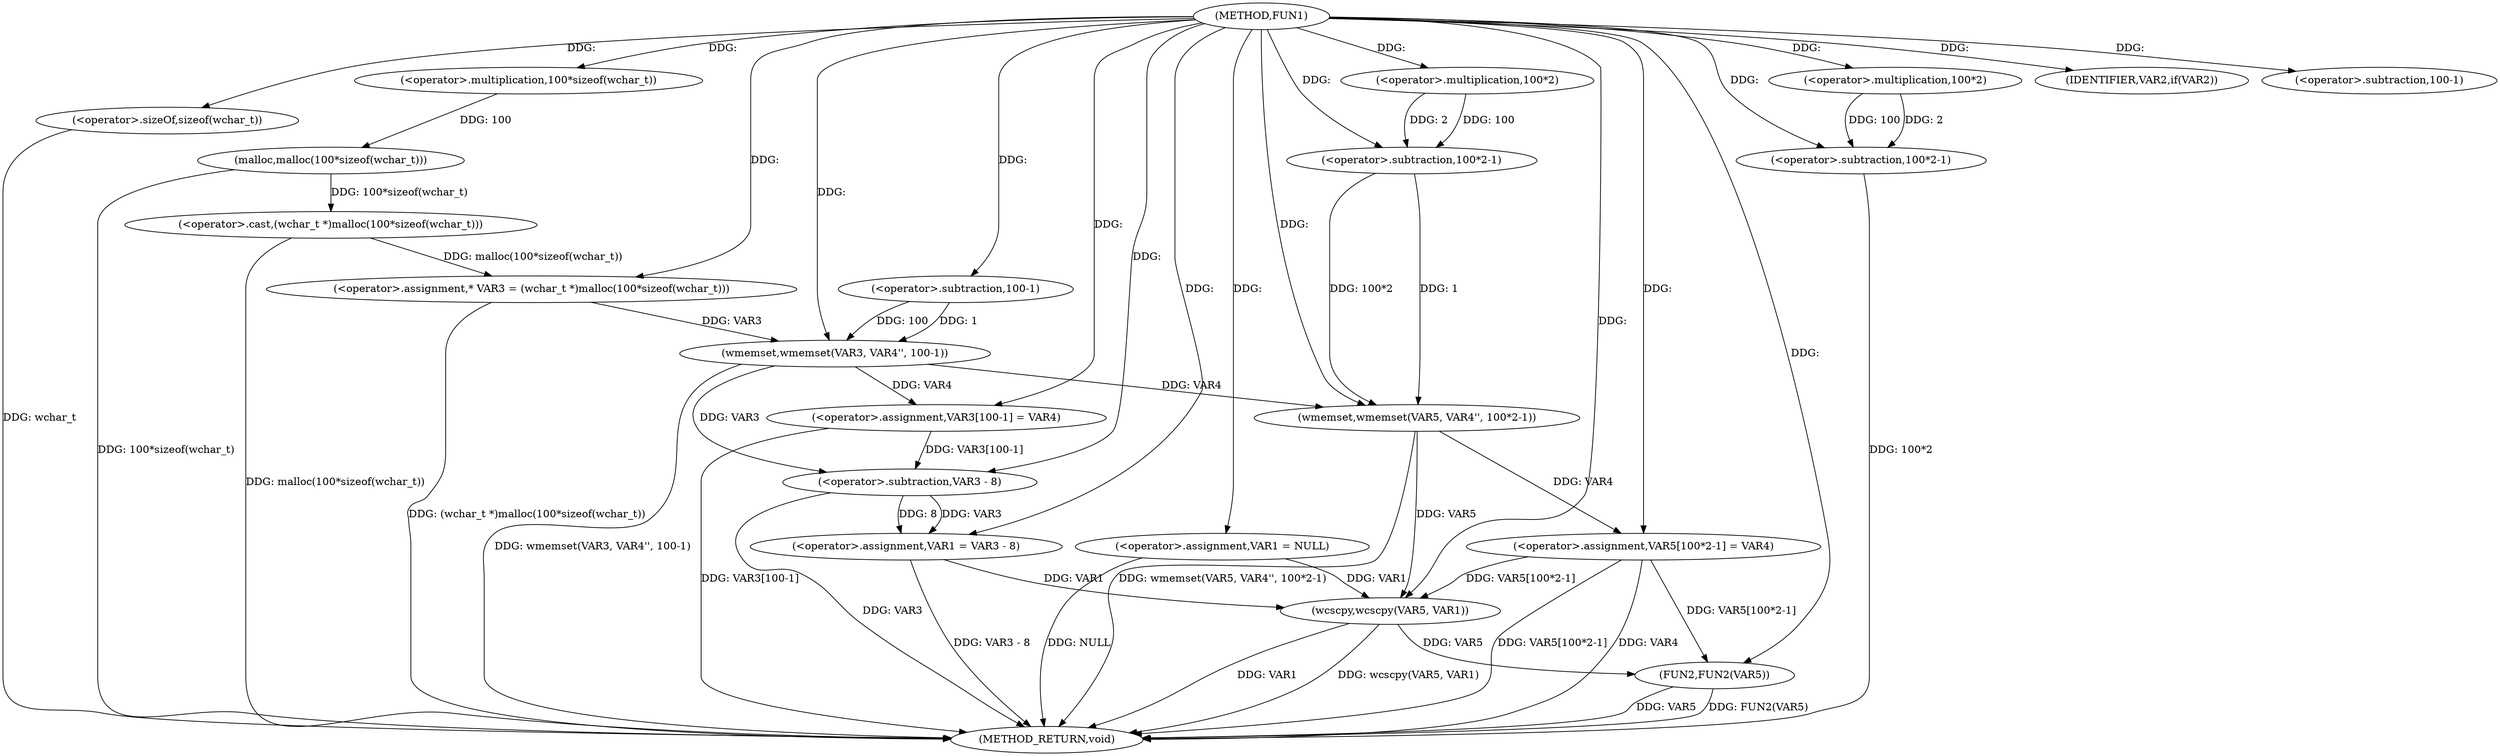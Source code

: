 digraph FUN1 {  
"1000100" [label = "(METHOD,FUN1)" ]
"1000162" [label = "(METHOD_RETURN,void)" ]
"1000103" [label = "(<operator>.assignment,VAR1 = NULL)" ]
"1000107" [label = "(IDENTIFIER,VAR2,if(VAR2))" ]
"1000111" [label = "(<operator>.assignment,* VAR3 = (wchar_t *)malloc(100*sizeof(wchar_t)))" ]
"1000113" [label = "(<operator>.cast,(wchar_t *)malloc(100*sizeof(wchar_t)))" ]
"1000115" [label = "(malloc,malloc(100*sizeof(wchar_t)))" ]
"1000116" [label = "(<operator>.multiplication,100*sizeof(wchar_t))" ]
"1000118" [label = "(<operator>.sizeOf,sizeof(wchar_t))" ]
"1000120" [label = "(wmemset,wmemset(VAR3, VAR4'', 100-1))" ]
"1000123" [label = "(<operator>.subtraction,100-1)" ]
"1000126" [label = "(<operator>.assignment,VAR3[100-1] = VAR4)" ]
"1000129" [label = "(<operator>.subtraction,100-1)" ]
"1000133" [label = "(<operator>.assignment,VAR1 = VAR3 - 8)" ]
"1000135" [label = "(<operator>.subtraction,VAR3 - 8)" ]
"1000140" [label = "(wmemset,wmemset(VAR5, VAR4'', 100*2-1))" ]
"1000143" [label = "(<operator>.subtraction,100*2-1)" ]
"1000144" [label = "(<operator>.multiplication,100*2)" ]
"1000148" [label = "(<operator>.assignment,VAR5[100*2-1] = VAR4)" ]
"1000151" [label = "(<operator>.subtraction,100*2-1)" ]
"1000152" [label = "(<operator>.multiplication,100*2)" ]
"1000157" [label = "(wcscpy,wcscpy(VAR5, VAR1))" ]
"1000160" [label = "(FUN2,FUN2(VAR5))" ]
  "1000157" -> "1000162"  [ label = "DDG: VAR1"] 
  "1000157" -> "1000162"  [ label = "DDG: wcscpy(VAR5, VAR1)"] 
  "1000103" -> "1000162"  [ label = "DDG: NULL"] 
  "1000160" -> "1000162"  [ label = "DDG: FUN2(VAR5)"] 
  "1000113" -> "1000162"  [ label = "DDG: malloc(100*sizeof(wchar_t))"] 
  "1000126" -> "1000162"  [ label = "DDG: VAR3[100-1]"] 
  "1000135" -> "1000162"  [ label = "DDG: VAR3"] 
  "1000148" -> "1000162"  [ label = "DDG: VAR4"] 
  "1000118" -> "1000162"  [ label = "DDG: wchar_t"] 
  "1000140" -> "1000162"  [ label = "DDG: wmemset(VAR5, VAR4'', 100*2-1)"] 
  "1000151" -> "1000162"  [ label = "DDG: 100*2"] 
  "1000148" -> "1000162"  [ label = "DDG: VAR5[100*2-1]"] 
  "1000133" -> "1000162"  [ label = "DDG: VAR3 - 8"] 
  "1000111" -> "1000162"  [ label = "DDG: (wchar_t *)malloc(100*sizeof(wchar_t))"] 
  "1000120" -> "1000162"  [ label = "DDG: wmemset(VAR3, VAR4'', 100-1)"] 
  "1000115" -> "1000162"  [ label = "DDG: 100*sizeof(wchar_t)"] 
  "1000160" -> "1000162"  [ label = "DDG: VAR5"] 
  "1000100" -> "1000103"  [ label = "DDG: "] 
  "1000100" -> "1000107"  [ label = "DDG: "] 
  "1000113" -> "1000111"  [ label = "DDG: malloc(100*sizeof(wchar_t))"] 
  "1000100" -> "1000111"  [ label = "DDG: "] 
  "1000115" -> "1000113"  [ label = "DDG: 100*sizeof(wchar_t)"] 
  "1000116" -> "1000115"  [ label = "DDG: 100"] 
  "1000100" -> "1000116"  [ label = "DDG: "] 
  "1000100" -> "1000118"  [ label = "DDG: "] 
  "1000111" -> "1000120"  [ label = "DDG: VAR3"] 
  "1000100" -> "1000120"  [ label = "DDG: "] 
  "1000123" -> "1000120"  [ label = "DDG: 100"] 
  "1000123" -> "1000120"  [ label = "DDG: 1"] 
  "1000100" -> "1000123"  [ label = "DDG: "] 
  "1000120" -> "1000126"  [ label = "DDG: VAR4"] 
  "1000100" -> "1000126"  [ label = "DDG: "] 
  "1000100" -> "1000129"  [ label = "DDG: "] 
  "1000135" -> "1000133"  [ label = "DDG: VAR3"] 
  "1000135" -> "1000133"  [ label = "DDG: 8"] 
  "1000100" -> "1000133"  [ label = "DDG: "] 
  "1000120" -> "1000135"  [ label = "DDG: VAR3"] 
  "1000126" -> "1000135"  [ label = "DDG: VAR3[100-1]"] 
  "1000100" -> "1000135"  [ label = "DDG: "] 
  "1000100" -> "1000140"  [ label = "DDG: "] 
  "1000120" -> "1000140"  [ label = "DDG: VAR4"] 
  "1000143" -> "1000140"  [ label = "DDG: 100*2"] 
  "1000143" -> "1000140"  [ label = "DDG: 1"] 
  "1000144" -> "1000143"  [ label = "DDG: 100"] 
  "1000144" -> "1000143"  [ label = "DDG: 2"] 
  "1000100" -> "1000144"  [ label = "DDG: "] 
  "1000100" -> "1000143"  [ label = "DDG: "] 
  "1000140" -> "1000148"  [ label = "DDG: VAR4"] 
  "1000100" -> "1000148"  [ label = "DDG: "] 
  "1000152" -> "1000151"  [ label = "DDG: 100"] 
  "1000152" -> "1000151"  [ label = "DDG: 2"] 
  "1000100" -> "1000152"  [ label = "DDG: "] 
  "1000100" -> "1000151"  [ label = "DDG: "] 
  "1000140" -> "1000157"  [ label = "DDG: VAR5"] 
  "1000148" -> "1000157"  [ label = "DDG: VAR5[100*2-1]"] 
  "1000100" -> "1000157"  [ label = "DDG: "] 
  "1000103" -> "1000157"  [ label = "DDG: VAR1"] 
  "1000133" -> "1000157"  [ label = "DDG: VAR1"] 
  "1000157" -> "1000160"  [ label = "DDG: VAR5"] 
  "1000148" -> "1000160"  [ label = "DDG: VAR5[100*2-1]"] 
  "1000100" -> "1000160"  [ label = "DDG: "] 
}
